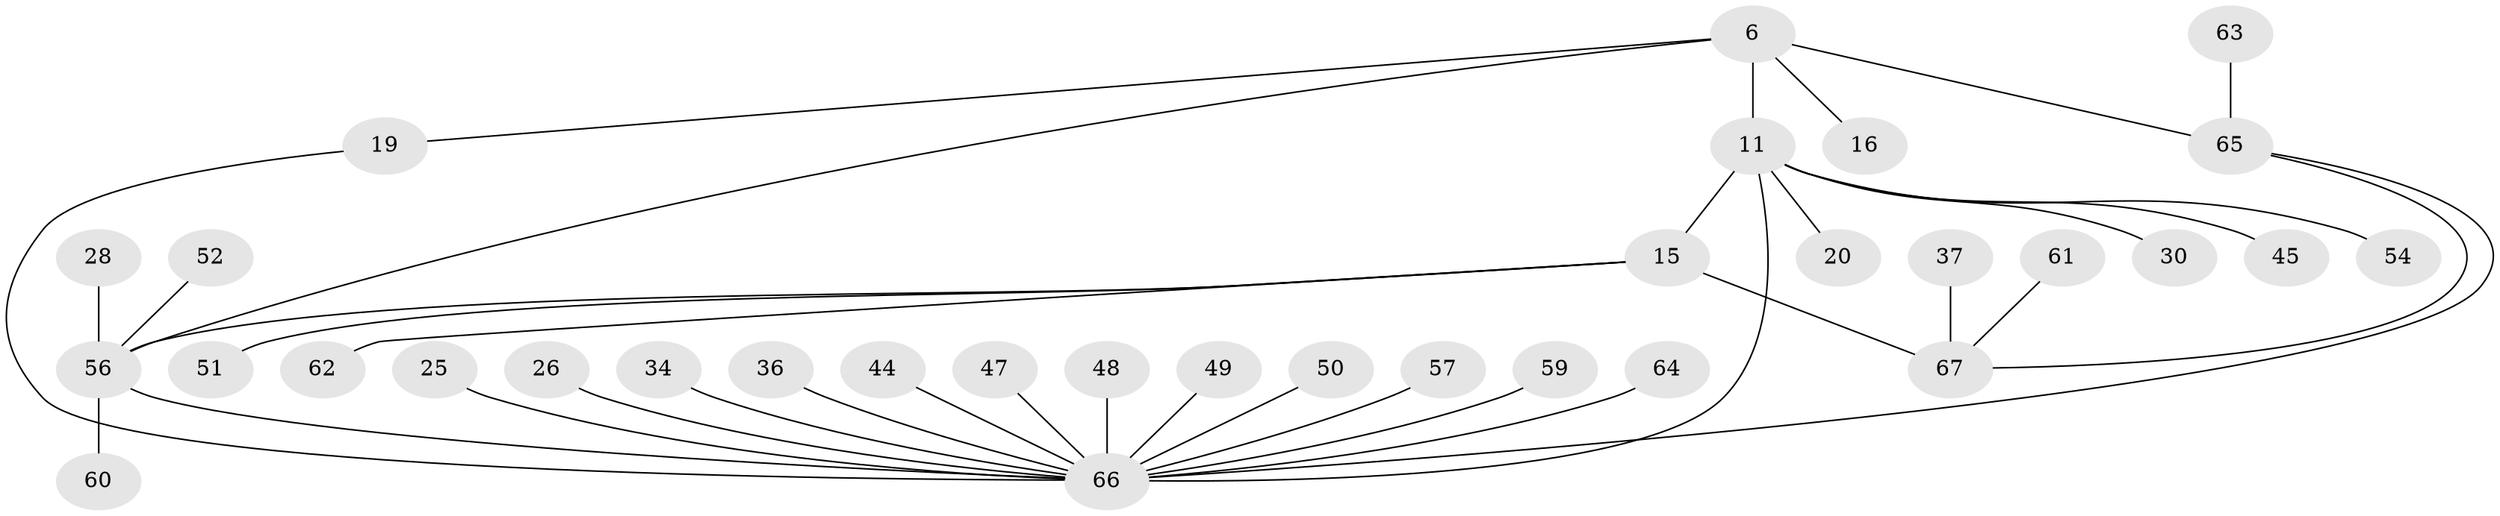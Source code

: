 // original degree distribution, {8: 0.029850746268656716, 5: 0.04477611940298507, 6: 0.04477611940298507, 4: 0.029850746268656716, 7: 0.029850746268656716, 2: 0.11940298507462686, 9: 0.029850746268656716, 3: 0.08955223880597014, 1: 0.582089552238806}
// Generated by graph-tools (version 1.1) at 2025/55/03/09/25 04:55:29]
// undirected, 33 vertices, 37 edges
graph export_dot {
graph [start="1"]
  node [color=gray90,style=filled];
  6;
  11 [super="+10+7"];
  15 [super="+13"];
  16;
  19;
  20;
  25;
  26;
  28;
  30 [super="+27"];
  34;
  36 [super="+33"];
  37;
  44;
  45 [super="+43"];
  47;
  48;
  49;
  50;
  51;
  52;
  54 [super="+23"];
  56 [super="+18+1"];
  57;
  59;
  60;
  61 [super="+46"];
  62;
  63;
  64;
  65 [super="+5+29+58"];
  66 [super="+53+55+12+40+32"];
  67 [super="+14+31"];
  6 -- 11 [weight=2];
  6 -- 16;
  6 -- 19;
  6 -- 56 [weight=2];
  6 -- 65 [weight=2];
  11 -- 15 [weight=2];
  11 -- 20;
  11 -- 54;
  11 -- 30;
  11 -- 45;
  11 -- 66 [weight=4];
  15 -- 51;
  15 -- 62;
  15 -- 56;
  15 -- 67 [weight=2];
  19 -- 66;
  25 -- 66;
  26 -- 66;
  28 -- 56;
  34 -- 66;
  36 -- 66;
  37 -- 67;
  44 -- 66;
  47 -- 66;
  48 -- 66;
  49 -- 66;
  50 -- 66;
  52 -- 56;
  56 -- 60;
  56 -- 66 [weight=3];
  57 -- 66;
  59 -- 66;
  61 -- 67;
  63 -- 65;
  64 -- 66;
  65 -- 67;
  65 -- 66;
}
